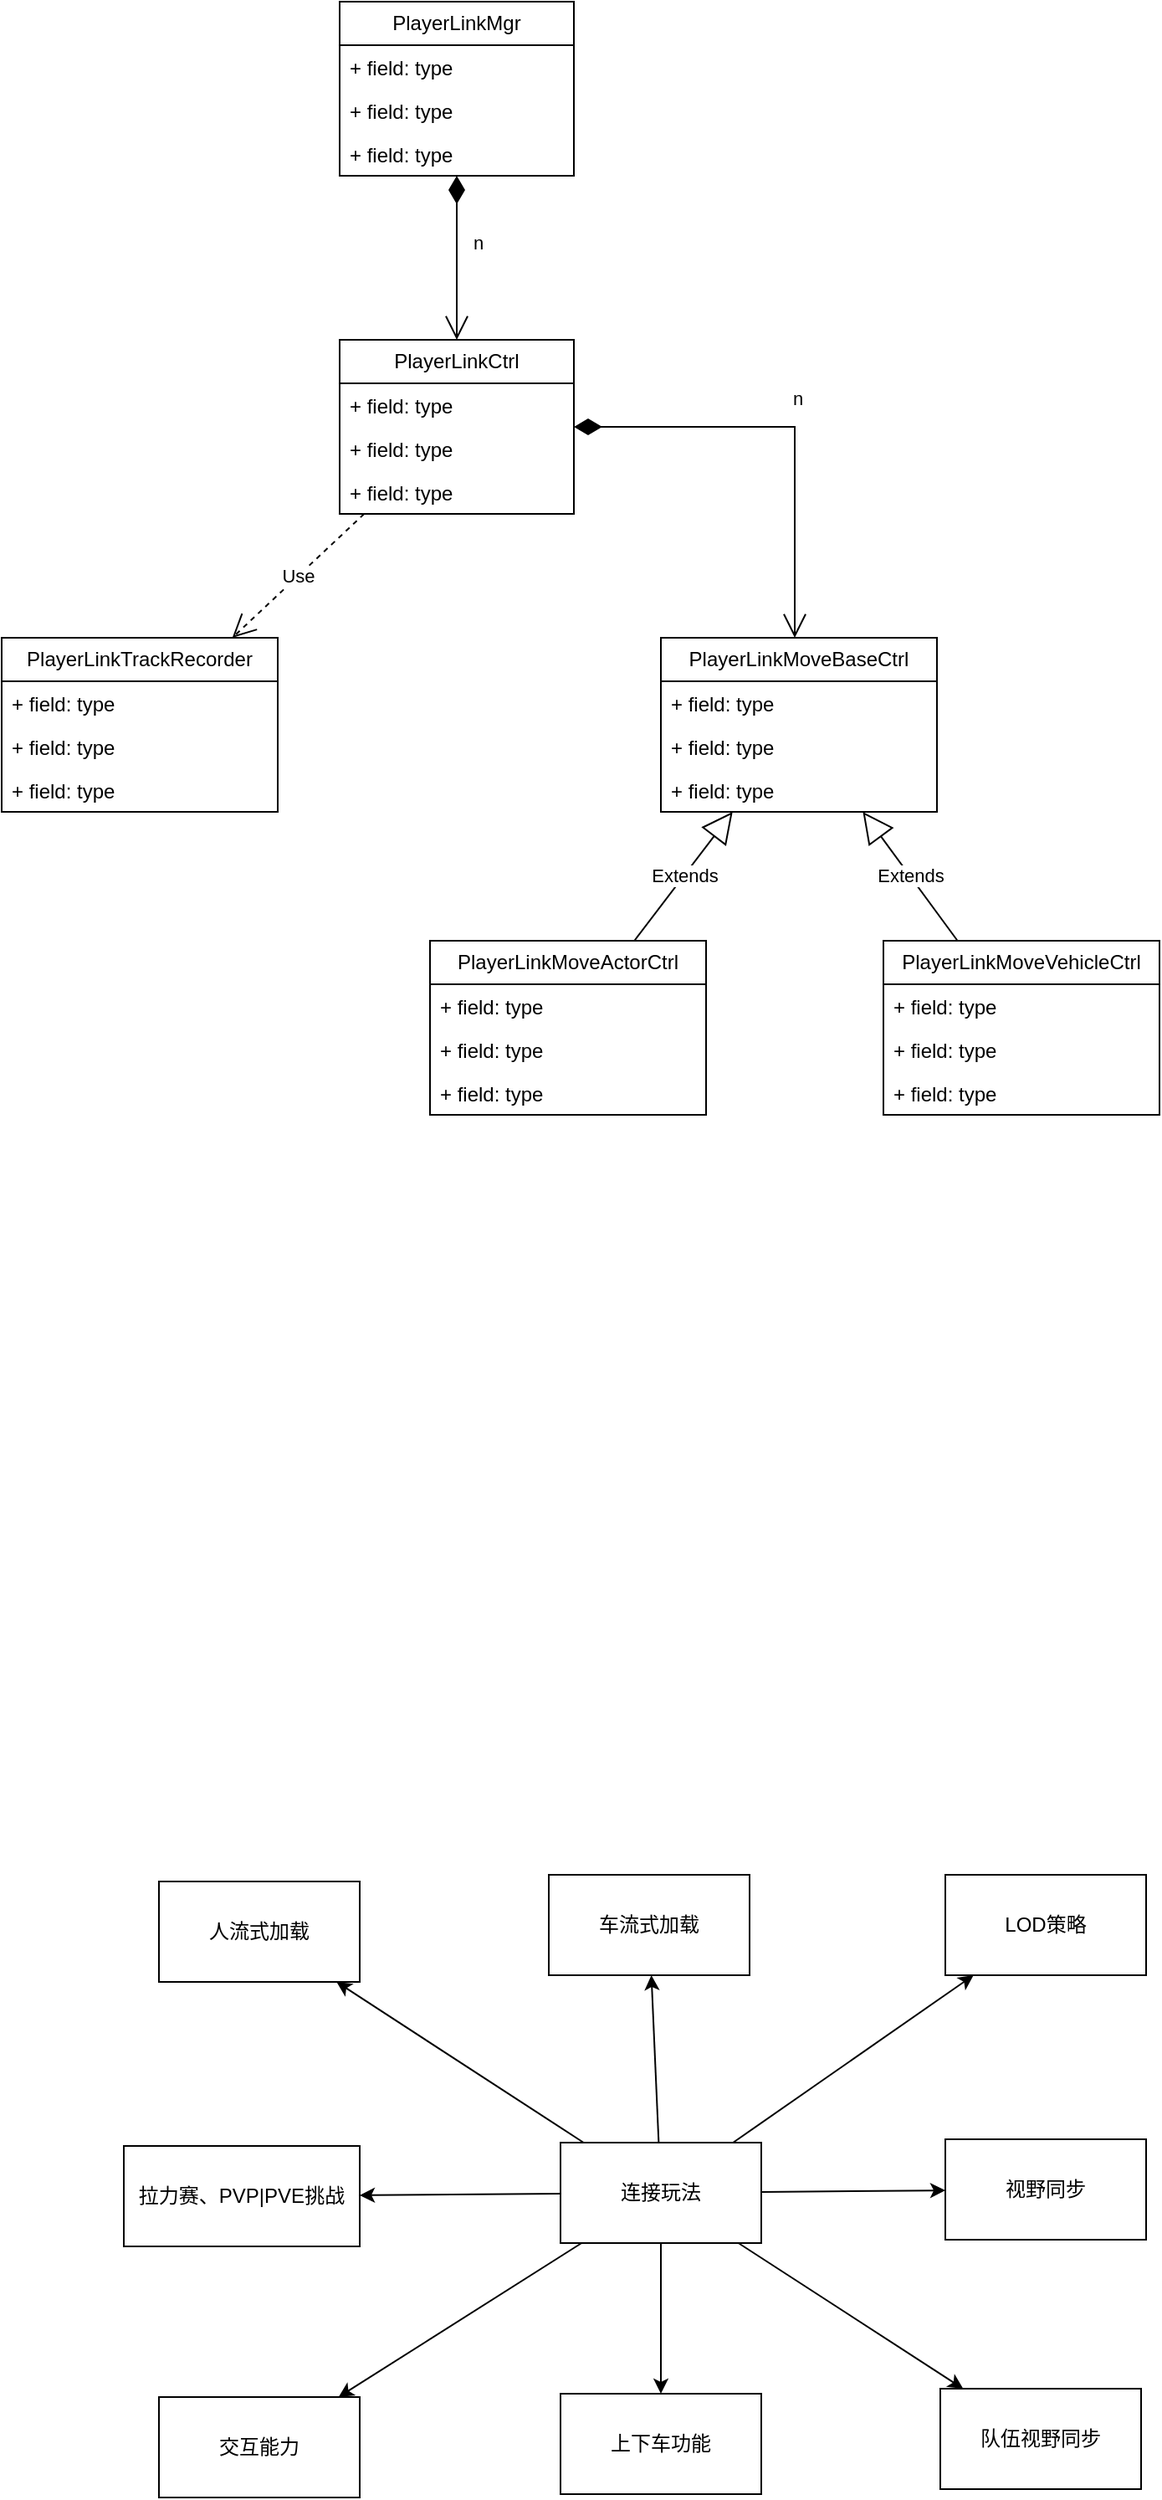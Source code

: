 <mxfile version="22.1.17" type="github">
  <diagram id="C5RBs43oDa-KdzZeNtuy" name="Page-1">
    <mxGraphModel dx="2306" dy="1111" grid="0" gridSize="10" guides="1" tooltips="1" connect="1" arrows="1" fold="1" page="1" pageScale="1" pageWidth="827" pageHeight="1169" math="0" shadow="0">
      <root>
        <mxCell id="WIyWlLk6GJQsqaUBKTNV-0" />
        <mxCell id="WIyWlLk6GJQsqaUBKTNV-1" parent="WIyWlLk6GJQsqaUBKTNV-0" />
        <mxCell id="48Jbe8UDK7VS2z0ZidmN-0" value="PlayerLinkMgr" style="swimlane;fontStyle=0;childLayout=stackLayout;horizontal=1;startSize=26;fillColor=none;horizontalStack=0;resizeParent=1;resizeParentMax=0;resizeLast=0;collapsible=1;marginBottom=0;whiteSpace=wrap;html=1;" parent="WIyWlLk6GJQsqaUBKTNV-1" vertex="1">
          <mxGeometry x="212" y="232" width="140" height="104" as="geometry" />
        </mxCell>
        <mxCell id="48Jbe8UDK7VS2z0ZidmN-1" value="+ field: type" style="text;strokeColor=none;fillColor=none;align=left;verticalAlign=top;spacingLeft=4;spacingRight=4;overflow=hidden;rotatable=0;points=[[0,0.5],[1,0.5]];portConstraint=eastwest;whiteSpace=wrap;html=1;" parent="48Jbe8UDK7VS2z0ZidmN-0" vertex="1">
          <mxGeometry y="26" width="140" height="26" as="geometry" />
        </mxCell>
        <mxCell id="48Jbe8UDK7VS2z0ZidmN-2" value="+ field: type" style="text;strokeColor=none;fillColor=none;align=left;verticalAlign=top;spacingLeft=4;spacingRight=4;overflow=hidden;rotatable=0;points=[[0,0.5],[1,0.5]];portConstraint=eastwest;whiteSpace=wrap;html=1;" parent="48Jbe8UDK7VS2z0ZidmN-0" vertex="1">
          <mxGeometry y="52" width="140" height="26" as="geometry" />
        </mxCell>
        <mxCell id="48Jbe8UDK7VS2z0ZidmN-3" value="+ field: type" style="text;strokeColor=none;fillColor=none;align=left;verticalAlign=top;spacingLeft=4;spacingRight=4;overflow=hidden;rotatable=0;points=[[0,0.5],[1,0.5]];portConstraint=eastwest;whiteSpace=wrap;html=1;" parent="48Jbe8UDK7VS2z0ZidmN-0" vertex="1">
          <mxGeometry y="78" width="140" height="26" as="geometry" />
        </mxCell>
        <mxCell id="48Jbe8UDK7VS2z0ZidmN-5" value="PlayerLinkCtrl" style="swimlane;fontStyle=0;childLayout=stackLayout;horizontal=1;startSize=26;fillColor=none;horizontalStack=0;resizeParent=1;resizeParentMax=0;resizeLast=0;collapsible=1;marginBottom=0;whiteSpace=wrap;html=1;" parent="WIyWlLk6GJQsqaUBKTNV-1" vertex="1">
          <mxGeometry x="212" y="434" width="140" height="104" as="geometry" />
        </mxCell>
        <mxCell id="48Jbe8UDK7VS2z0ZidmN-6" value="+ field: type" style="text;strokeColor=none;fillColor=none;align=left;verticalAlign=top;spacingLeft=4;spacingRight=4;overflow=hidden;rotatable=0;points=[[0,0.5],[1,0.5]];portConstraint=eastwest;whiteSpace=wrap;html=1;" parent="48Jbe8UDK7VS2z0ZidmN-5" vertex="1">
          <mxGeometry y="26" width="140" height="26" as="geometry" />
        </mxCell>
        <mxCell id="48Jbe8UDK7VS2z0ZidmN-7" value="+ field: type" style="text;strokeColor=none;fillColor=none;align=left;verticalAlign=top;spacingLeft=4;spacingRight=4;overflow=hidden;rotatable=0;points=[[0,0.5],[1,0.5]];portConstraint=eastwest;whiteSpace=wrap;html=1;" parent="48Jbe8UDK7VS2z0ZidmN-5" vertex="1">
          <mxGeometry y="52" width="140" height="26" as="geometry" />
        </mxCell>
        <mxCell id="48Jbe8UDK7VS2z0ZidmN-8" value="+ field: type" style="text;strokeColor=none;fillColor=none;align=left;verticalAlign=top;spacingLeft=4;spacingRight=4;overflow=hidden;rotatable=0;points=[[0,0.5],[1,0.5]];portConstraint=eastwest;whiteSpace=wrap;html=1;" parent="48Jbe8UDK7VS2z0ZidmN-5" vertex="1">
          <mxGeometry y="78" width="140" height="26" as="geometry" />
        </mxCell>
        <mxCell id="48Jbe8UDK7VS2z0ZidmN-9" value="PlayerLinkTrackRecorder" style="swimlane;fontStyle=0;childLayout=stackLayout;horizontal=1;startSize=26;fillColor=none;horizontalStack=0;resizeParent=1;resizeParentMax=0;resizeLast=0;collapsible=1;marginBottom=0;whiteSpace=wrap;html=1;" parent="WIyWlLk6GJQsqaUBKTNV-1" vertex="1">
          <mxGeometry x="10" y="612" width="165" height="104" as="geometry" />
        </mxCell>
        <mxCell id="48Jbe8UDK7VS2z0ZidmN-10" value="+ field: type" style="text;strokeColor=none;fillColor=none;align=left;verticalAlign=top;spacingLeft=4;spacingRight=4;overflow=hidden;rotatable=0;points=[[0,0.5],[1,0.5]];portConstraint=eastwest;whiteSpace=wrap;html=1;" parent="48Jbe8UDK7VS2z0ZidmN-9" vertex="1">
          <mxGeometry y="26" width="165" height="26" as="geometry" />
        </mxCell>
        <mxCell id="48Jbe8UDK7VS2z0ZidmN-11" value="+ field: type" style="text;strokeColor=none;fillColor=none;align=left;verticalAlign=top;spacingLeft=4;spacingRight=4;overflow=hidden;rotatable=0;points=[[0,0.5],[1,0.5]];portConstraint=eastwest;whiteSpace=wrap;html=1;" parent="48Jbe8UDK7VS2z0ZidmN-9" vertex="1">
          <mxGeometry y="52" width="165" height="26" as="geometry" />
        </mxCell>
        <mxCell id="48Jbe8UDK7VS2z0ZidmN-12" value="+ field: type" style="text;strokeColor=none;fillColor=none;align=left;verticalAlign=top;spacingLeft=4;spacingRight=4;overflow=hidden;rotatable=0;points=[[0,0.5],[1,0.5]];portConstraint=eastwest;whiteSpace=wrap;html=1;" parent="48Jbe8UDK7VS2z0ZidmN-9" vertex="1">
          <mxGeometry y="78" width="165" height="26" as="geometry" />
        </mxCell>
        <mxCell id="48Jbe8UDK7VS2z0ZidmN-13" value="PlayerLinkMoveBaseCtrl" style="swimlane;fontStyle=0;childLayout=stackLayout;horizontal=1;startSize=26;fillColor=none;horizontalStack=0;resizeParent=1;resizeParentMax=0;resizeLast=0;collapsible=1;marginBottom=0;whiteSpace=wrap;html=1;" parent="WIyWlLk6GJQsqaUBKTNV-1" vertex="1">
          <mxGeometry x="404" y="612" width="165" height="104" as="geometry" />
        </mxCell>
        <mxCell id="48Jbe8UDK7VS2z0ZidmN-14" value="+ field: type" style="text;strokeColor=none;fillColor=none;align=left;verticalAlign=top;spacingLeft=4;spacingRight=4;overflow=hidden;rotatable=0;points=[[0,0.5],[1,0.5]];portConstraint=eastwest;whiteSpace=wrap;html=1;" parent="48Jbe8UDK7VS2z0ZidmN-13" vertex="1">
          <mxGeometry y="26" width="165" height="26" as="geometry" />
        </mxCell>
        <mxCell id="48Jbe8UDK7VS2z0ZidmN-15" value="+ field: type" style="text;strokeColor=none;fillColor=none;align=left;verticalAlign=top;spacingLeft=4;spacingRight=4;overflow=hidden;rotatable=0;points=[[0,0.5],[1,0.5]];portConstraint=eastwest;whiteSpace=wrap;html=1;" parent="48Jbe8UDK7VS2z0ZidmN-13" vertex="1">
          <mxGeometry y="52" width="165" height="26" as="geometry" />
        </mxCell>
        <mxCell id="48Jbe8UDK7VS2z0ZidmN-16" value="+ field: type" style="text;strokeColor=none;fillColor=none;align=left;verticalAlign=top;spacingLeft=4;spacingRight=4;overflow=hidden;rotatable=0;points=[[0,0.5],[1,0.5]];portConstraint=eastwest;whiteSpace=wrap;html=1;" parent="48Jbe8UDK7VS2z0ZidmN-13" vertex="1">
          <mxGeometry y="78" width="165" height="26" as="geometry" />
        </mxCell>
        <mxCell id="48Jbe8UDK7VS2z0ZidmN-17" value="PlayerLinkMoveActorCtrl" style="swimlane;fontStyle=0;childLayout=stackLayout;horizontal=1;startSize=26;fillColor=none;horizontalStack=0;resizeParent=1;resizeParentMax=0;resizeLast=0;collapsible=1;marginBottom=0;whiteSpace=wrap;html=1;" parent="WIyWlLk6GJQsqaUBKTNV-1" vertex="1">
          <mxGeometry x="266" y="793" width="165" height="104" as="geometry" />
        </mxCell>
        <mxCell id="48Jbe8UDK7VS2z0ZidmN-18" value="+ field: type" style="text;strokeColor=none;fillColor=none;align=left;verticalAlign=top;spacingLeft=4;spacingRight=4;overflow=hidden;rotatable=0;points=[[0,0.5],[1,0.5]];portConstraint=eastwest;whiteSpace=wrap;html=1;" parent="48Jbe8UDK7VS2z0ZidmN-17" vertex="1">
          <mxGeometry y="26" width="165" height="26" as="geometry" />
        </mxCell>
        <mxCell id="48Jbe8UDK7VS2z0ZidmN-19" value="+ field: type" style="text;strokeColor=none;fillColor=none;align=left;verticalAlign=top;spacingLeft=4;spacingRight=4;overflow=hidden;rotatable=0;points=[[0,0.5],[1,0.5]];portConstraint=eastwest;whiteSpace=wrap;html=1;" parent="48Jbe8UDK7VS2z0ZidmN-17" vertex="1">
          <mxGeometry y="52" width="165" height="26" as="geometry" />
        </mxCell>
        <mxCell id="48Jbe8UDK7VS2z0ZidmN-20" value="+ field: type" style="text;strokeColor=none;fillColor=none;align=left;verticalAlign=top;spacingLeft=4;spacingRight=4;overflow=hidden;rotatable=0;points=[[0,0.5],[1,0.5]];portConstraint=eastwest;whiteSpace=wrap;html=1;" parent="48Jbe8UDK7VS2z0ZidmN-17" vertex="1">
          <mxGeometry y="78" width="165" height="26" as="geometry" />
        </mxCell>
        <mxCell id="48Jbe8UDK7VS2z0ZidmN-21" value="PlayerLinkMoveVehicleCtrl" style="swimlane;fontStyle=0;childLayout=stackLayout;horizontal=1;startSize=26;fillColor=none;horizontalStack=0;resizeParent=1;resizeParentMax=0;resizeLast=0;collapsible=1;marginBottom=0;whiteSpace=wrap;html=1;" parent="WIyWlLk6GJQsqaUBKTNV-1" vertex="1">
          <mxGeometry x="537" y="793" width="165" height="104" as="geometry" />
        </mxCell>
        <mxCell id="48Jbe8UDK7VS2z0ZidmN-22" value="+ field: type" style="text;strokeColor=none;fillColor=none;align=left;verticalAlign=top;spacingLeft=4;spacingRight=4;overflow=hidden;rotatable=0;points=[[0,0.5],[1,0.5]];portConstraint=eastwest;whiteSpace=wrap;html=1;" parent="48Jbe8UDK7VS2z0ZidmN-21" vertex="1">
          <mxGeometry y="26" width="165" height="26" as="geometry" />
        </mxCell>
        <mxCell id="48Jbe8UDK7VS2z0ZidmN-23" value="+ field: type" style="text;strokeColor=none;fillColor=none;align=left;verticalAlign=top;spacingLeft=4;spacingRight=4;overflow=hidden;rotatable=0;points=[[0,0.5],[1,0.5]];portConstraint=eastwest;whiteSpace=wrap;html=1;" parent="48Jbe8UDK7VS2z0ZidmN-21" vertex="1">
          <mxGeometry y="52" width="165" height="26" as="geometry" />
        </mxCell>
        <mxCell id="48Jbe8UDK7VS2z0ZidmN-24" value="+ field: type" style="text;strokeColor=none;fillColor=none;align=left;verticalAlign=top;spacingLeft=4;spacingRight=4;overflow=hidden;rotatable=0;points=[[0,0.5],[1,0.5]];portConstraint=eastwest;whiteSpace=wrap;html=1;" parent="48Jbe8UDK7VS2z0ZidmN-21" vertex="1">
          <mxGeometry y="78" width="165" height="26" as="geometry" />
        </mxCell>
        <mxCell id="48Jbe8UDK7VS2z0ZidmN-29" value="n" style="endArrow=open;html=1;endSize=12;startArrow=diamondThin;startSize=14;startFill=1;edgeStyle=orthogonalEdgeStyle;align=left;verticalAlign=bottom;rounded=0;" parent="WIyWlLk6GJQsqaUBKTNV-1" source="48Jbe8UDK7VS2z0ZidmN-0" target="48Jbe8UDK7VS2z0ZidmN-5" edge="1">
          <mxGeometry y="8" relative="1" as="geometry">
            <mxPoint x="195" y="421" as="sourcePoint" />
            <mxPoint x="355" y="421" as="targetPoint" />
            <mxPoint as="offset" />
          </mxGeometry>
        </mxCell>
        <mxCell id="48Jbe8UDK7VS2z0ZidmN-30" value="Use" style="endArrow=open;endSize=12;dashed=1;html=1;rounded=0;" parent="WIyWlLk6GJQsqaUBKTNV-1" source="48Jbe8UDK7VS2z0ZidmN-5" target="48Jbe8UDK7VS2z0ZidmN-9" edge="1">
          <mxGeometry x="-0.001" width="160" relative="1" as="geometry">
            <mxPoint x="195" y="421" as="sourcePoint" />
            <mxPoint x="355" y="421" as="targetPoint" />
            <mxPoint as="offset" />
          </mxGeometry>
        </mxCell>
        <mxCell id="48Jbe8UDK7VS2z0ZidmN-32" value="n" style="endArrow=open;html=1;endSize=12;startArrow=diamondThin;startSize=14;startFill=1;edgeStyle=orthogonalEdgeStyle;align=left;verticalAlign=bottom;rounded=0;" parent="WIyWlLk6GJQsqaUBKTNV-1" source="48Jbe8UDK7VS2z0ZidmN-5" target="48Jbe8UDK7VS2z0ZidmN-13" edge="1">
          <mxGeometry y="8" relative="1" as="geometry">
            <mxPoint x="292" y="346" as="sourcePoint" />
            <mxPoint x="292" y="444" as="targetPoint" />
            <mxPoint as="offset" />
            <Array as="points">
              <mxPoint x="484" y="486" />
            </Array>
          </mxGeometry>
        </mxCell>
        <mxCell id="48Jbe8UDK7VS2z0ZidmN-33" value="Extends" style="endArrow=block;endSize=16;endFill=0;html=1;rounded=0;" parent="WIyWlLk6GJQsqaUBKTNV-1" source="48Jbe8UDK7VS2z0ZidmN-17" target="48Jbe8UDK7VS2z0ZidmN-13" edge="1">
          <mxGeometry width="160" relative="1" as="geometry">
            <mxPoint x="195" y="421" as="sourcePoint" />
            <mxPoint x="355" y="421" as="targetPoint" />
          </mxGeometry>
        </mxCell>
        <mxCell id="48Jbe8UDK7VS2z0ZidmN-34" value="Extends" style="endArrow=block;endSize=16;endFill=0;html=1;rounded=0;" parent="WIyWlLk6GJQsqaUBKTNV-1" source="48Jbe8UDK7VS2z0ZidmN-21" target="48Jbe8UDK7VS2z0ZidmN-13" edge="1">
          <mxGeometry width="160" relative="1" as="geometry">
            <mxPoint x="398" y="803" as="sourcePoint" />
            <mxPoint x="457" y="726" as="targetPoint" />
          </mxGeometry>
        </mxCell>
        <mxCell id="U_AcaTxpf4MJyOGbTmsX-0" value="连接玩法" style="rounded=0;whiteSpace=wrap;html=1;" vertex="1" parent="WIyWlLk6GJQsqaUBKTNV-1">
          <mxGeometry x="344" y="1511" width="120" height="60" as="geometry" />
        </mxCell>
        <mxCell id="U_AcaTxpf4MJyOGbTmsX-1" value="人流式加载" style="rounded=0;whiteSpace=wrap;html=1;" vertex="1" parent="WIyWlLk6GJQsqaUBKTNV-1">
          <mxGeometry x="104" y="1355" width="120" height="60" as="geometry" />
        </mxCell>
        <mxCell id="U_AcaTxpf4MJyOGbTmsX-2" value="车流式加载" style="rounded=0;whiteSpace=wrap;html=1;" vertex="1" parent="WIyWlLk6GJQsqaUBKTNV-1">
          <mxGeometry x="337" y="1351" width="120" height="60" as="geometry" />
        </mxCell>
        <mxCell id="U_AcaTxpf4MJyOGbTmsX-3" value="LOD策略" style="rounded=0;whiteSpace=wrap;html=1;" vertex="1" parent="WIyWlLk6GJQsqaUBKTNV-1">
          <mxGeometry x="574" y="1351" width="120" height="60" as="geometry" />
        </mxCell>
        <mxCell id="U_AcaTxpf4MJyOGbTmsX-4" value="视野同步" style="rounded=0;whiteSpace=wrap;html=1;" vertex="1" parent="WIyWlLk6GJQsqaUBKTNV-1">
          <mxGeometry x="574" y="1509" width="120" height="60" as="geometry" />
        </mxCell>
        <mxCell id="U_AcaTxpf4MJyOGbTmsX-5" value="队伍视野同步" style="rounded=0;whiteSpace=wrap;html=1;" vertex="1" parent="WIyWlLk6GJQsqaUBKTNV-1">
          <mxGeometry x="571" y="1658" width="120" height="60" as="geometry" />
        </mxCell>
        <mxCell id="U_AcaTxpf4MJyOGbTmsX-6" value="上下车功能" style="rounded=0;whiteSpace=wrap;html=1;" vertex="1" parent="WIyWlLk6GJQsqaUBKTNV-1">
          <mxGeometry x="344" y="1661" width="120" height="60" as="geometry" />
        </mxCell>
        <mxCell id="U_AcaTxpf4MJyOGbTmsX-7" value="交互能力" style="rounded=0;whiteSpace=wrap;html=1;" vertex="1" parent="WIyWlLk6GJQsqaUBKTNV-1">
          <mxGeometry x="104" y="1663" width="120" height="60" as="geometry" />
        </mxCell>
        <mxCell id="U_AcaTxpf4MJyOGbTmsX-8" value="拉力赛、PVP|PVE挑战" style="rounded=0;whiteSpace=wrap;html=1;" vertex="1" parent="WIyWlLk6GJQsqaUBKTNV-1">
          <mxGeometry x="83" y="1513" width="141" height="60" as="geometry" />
        </mxCell>
        <mxCell id="U_AcaTxpf4MJyOGbTmsX-10" value="" style="endArrow=classic;html=1;rounded=0;" edge="1" parent="WIyWlLk6GJQsqaUBKTNV-1" source="U_AcaTxpf4MJyOGbTmsX-0" target="U_AcaTxpf4MJyOGbTmsX-1">
          <mxGeometry width="50" height="50" relative="1" as="geometry">
            <mxPoint x="474" y="1468" as="sourcePoint" />
            <mxPoint x="524" y="1418" as="targetPoint" />
          </mxGeometry>
        </mxCell>
        <mxCell id="U_AcaTxpf4MJyOGbTmsX-13" value="" style="endArrow=classic;html=1;rounded=0;" edge="1" parent="WIyWlLk6GJQsqaUBKTNV-1" source="U_AcaTxpf4MJyOGbTmsX-0" target="U_AcaTxpf4MJyOGbTmsX-2">
          <mxGeometry width="50" height="50" relative="1" as="geometry">
            <mxPoint x="368" y="1521" as="sourcePoint" />
            <mxPoint x="220" y="1425" as="targetPoint" />
          </mxGeometry>
        </mxCell>
        <mxCell id="U_AcaTxpf4MJyOGbTmsX-14" value="" style="endArrow=classic;html=1;rounded=0;" edge="1" parent="WIyWlLk6GJQsqaUBKTNV-1" source="U_AcaTxpf4MJyOGbTmsX-0" target="U_AcaTxpf4MJyOGbTmsX-3">
          <mxGeometry width="50" height="50" relative="1" as="geometry">
            <mxPoint x="413" y="1521" as="sourcePoint" />
            <mxPoint x="408" y="1421" as="targetPoint" />
          </mxGeometry>
        </mxCell>
        <mxCell id="U_AcaTxpf4MJyOGbTmsX-15" value="" style="endArrow=classic;html=1;rounded=0;" edge="1" parent="WIyWlLk6GJQsqaUBKTNV-1" source="U_AcaTxpf4MJyOGbTmsX-0" target="U_AcaTxpf4MJyOGbTmsX-4">
          <mxGeometry width="50" height="50" relative="1" as="geometry">
            <mxPoint x="423" y="1531" as="sourcePoint" />
            <mxPoint x="418" y="1431" as="targetPoint" />
          </mxGeometry>
        </mxCell>
        <mxCell id="U_AcaTxpf4MJyOGbTmsX-16" value="" style="endArrow=classic;html=1;rounded=0;" edge="1" parent="WIyWlLk6GJQsqaUBKTNV-1" source="U_AcaTxpf4MJyOGbTmsX-0" target="U_AcaTxpf4MJyOGbTmsX-5">
          <mxGeometry width="50" height="50" relative="1" as="geometry">
            <mxPoint x="433" y="1541" as="sourcePoint" />
            <mxPoint x="428" y="1441" as="targetPoint" />
          </mxGeometry>
        </mxCell>
        <mxCell id="U_AcaTxpf4MJyOGbTmsX-17" value="" style="endArrow=classic;html=1;rounded=0;" edge="1" parent="WIyWlLk6GJQsqaUBKTNV-1" source="U_AcaTxpf4MJyOGbTmsX-0" target="U_AcaTxpf4MJyOGbTmsX-6">
          <mxGeometry width="50" height="50" relative="1" as="geometry">
            <mxPoint x="443" y="1551" as="sourcePoint" />
            <mxPoint x="438" y="1451" as="targetPoint" />
          </mxGeometry>
        </mxCell>
        <mxCell id="U_AcaTxpf4MJyOGbTmsX-18" value="" style="endArrow=classic;html=1;rounded=0;" edge="1" parent="WIyWlLk6GJQsqaUBKTNV-1" source="U_AcaTxpf4MJyOGbTmsX-0" target="U_AcaTxpf4MJyOGbTmsX-7">
          <mxGeometry width="50" height="50" relative="1" as="geometry">
            <mxPoint x="453" y="1561" as="sourcePoint" />
            <mxPoint x="448" y="1461" as="targetPoint" />
          </mxGeometry>
        </mxCell>
        <mxCell id="U_AcaTxpf4MJyOGbTmsX-19" value="" style="endArrow=classic;html=1;rounded=0;" edge="1" parent="WIyWlLk6GJQsqaUBKTNV-1" source="U_AcaTxpf4MJyOGbTmsX-0" target="U_AcaTxpf4MJyOGbTmsX-8">
          <mxGeometry width="50" height="50" relative="1" as="geometry">
            <mxPoint x="463" y="1571" as="sourcePoint" />
            <mxPoint x="458" y="1471" as="targetPoint" />
          </mxGeometry>
        </mxCell>
      </root>
    </mxGraphModel>
  </diagram>
</mxfile>
